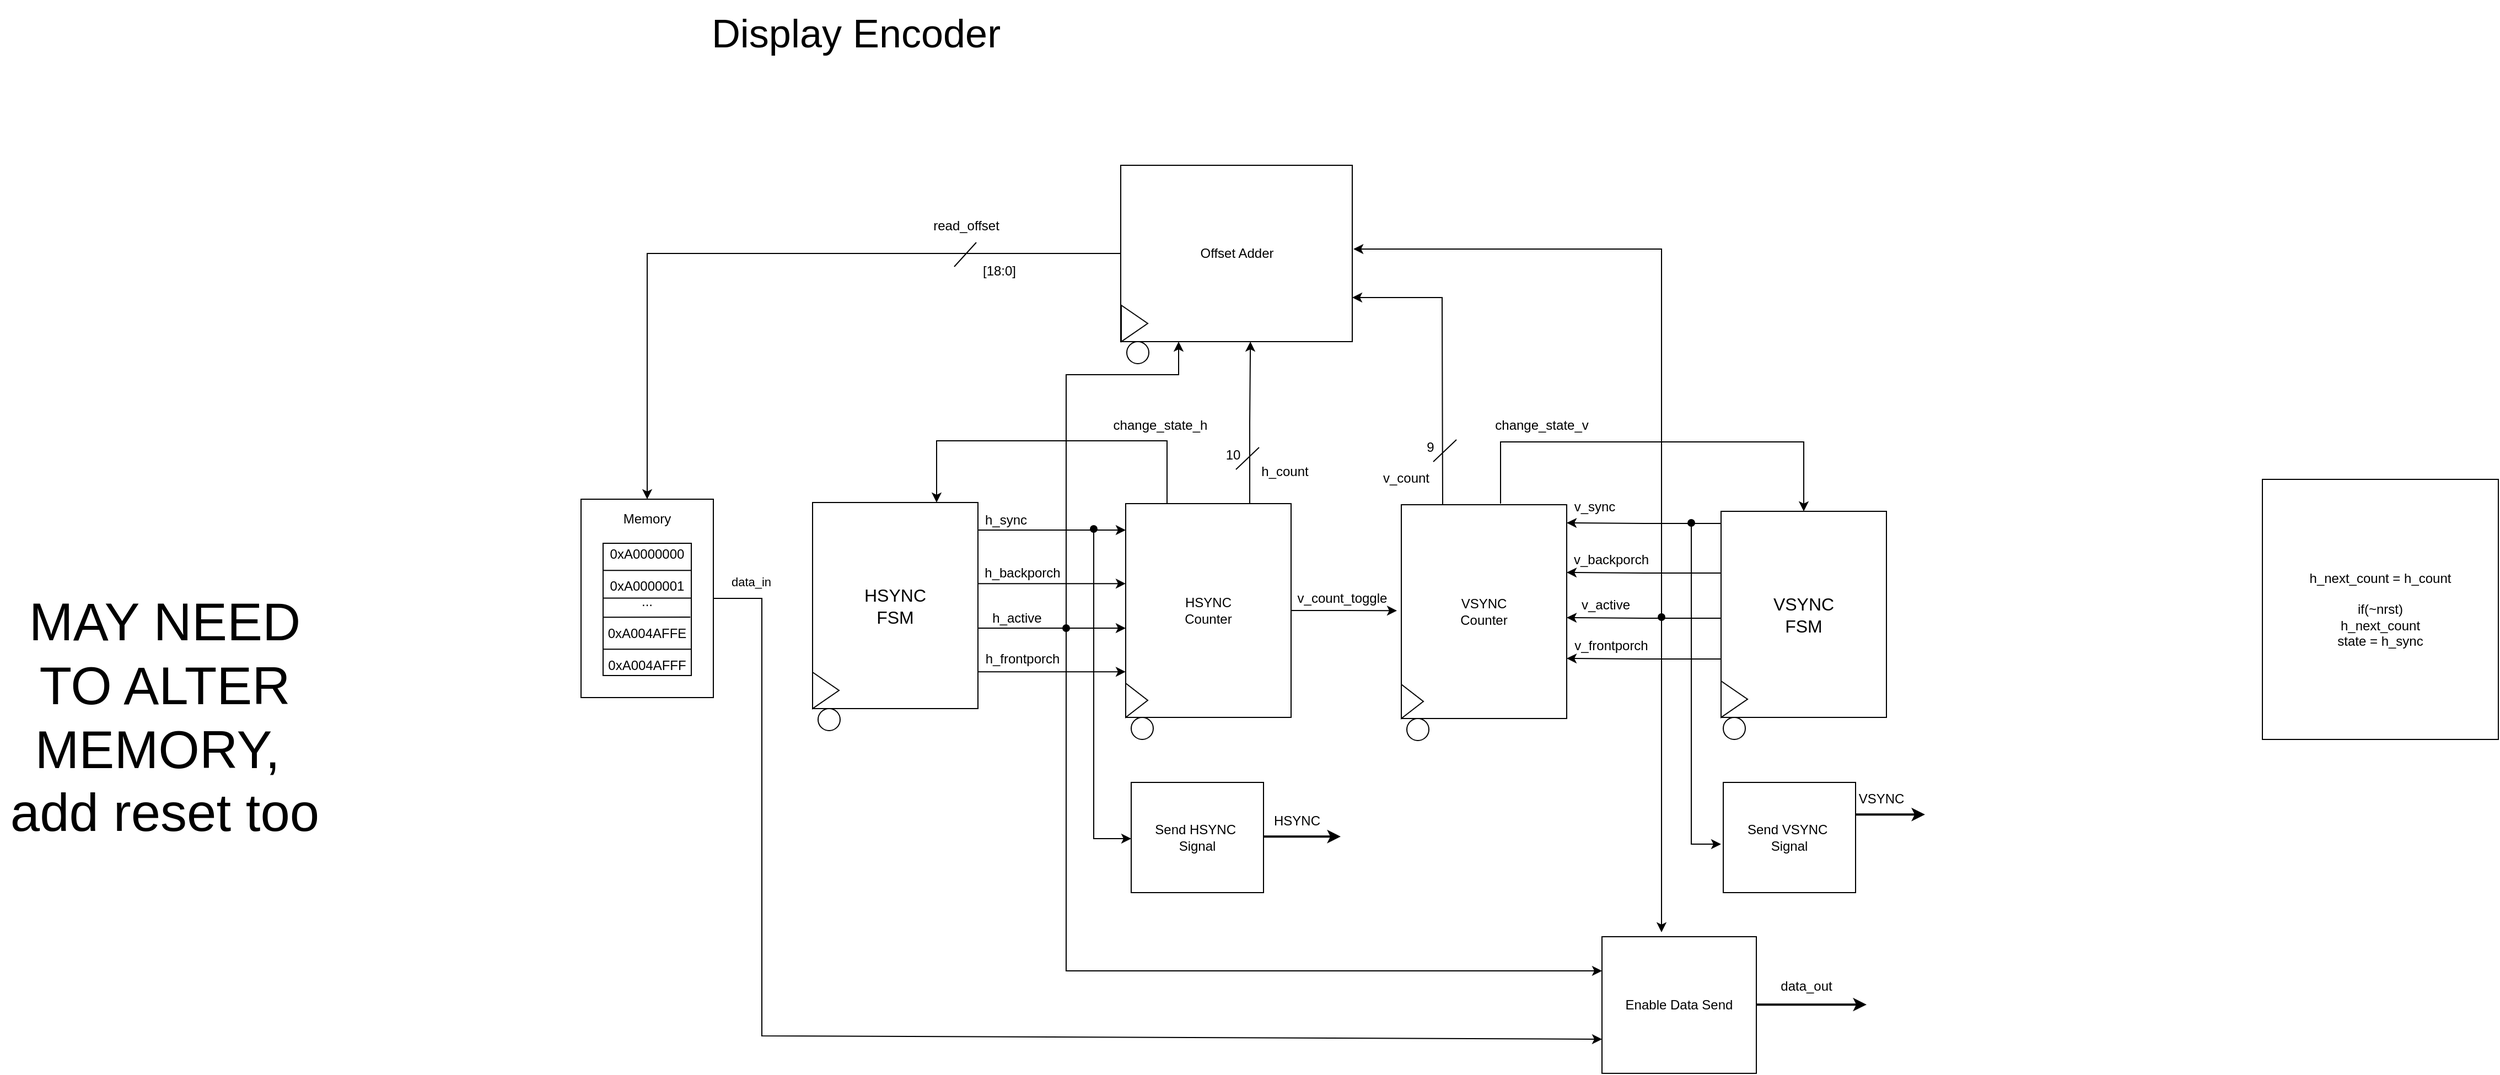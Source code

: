 <mxfile version="24.5.5" type="github">
  <diagram name="Page-1" id="yu1hhraFgdrDqdv_gLaq">
    <mxGraphModel dx="1836" dy="834" grid="0" gridSize="10" guides="0" tooltips="1" connect="1" arrows="1" fold="1" page="0" pageScale="1" pageWidth="850" pageHeight="1100" math="0" shadow="0">
      <root>
        <mxCell id="0" />
        <mxCell id="1" parent="0" />
        <mxCell id="a_h_QdSzYZ5ICD9QuQ7M-1" value="&lt;font style=&quot;font-size: 36px;&quot;&gt;Display Encoder&lt;/font&gt;" style="text;html=1;align=center;verticalAlign=middle;resizable=0;points=[];autosize=1;strokeColor=none;fillColor=none;" vertex="1" parent="1">
          <mxGeometry x="454" y="10" width="290" height="60" as="geometry" />
        </mxCell>
        <mxCell id="a_h_QdSzYZ5ICD9QuQ7M-2" style="edgeStyle=none;rounded=0;orthogonalLoop=1;jettySize=auto;html=1;exitX=1;exitY=0.5;exitDx=0;exitDy=0;entryX=0;entryY=0.75;entryDx=0;entryDy=0;" edge="1" parent="1" source="a_h_QdSzYZ5ICD9QuQ7M-4" target="a_h_QdSzYZ5ICD9QuQ7M-55">
          <mxGeometry relative="1" as="geometry">
            <mxPoint x="1524" y="890" as="targetPoint" />
            <Array as="points">
              <mxPoint x="514" y="553" />
              <mxPoint x="514" y="680" />
              <mxPoint x="514" y="890" />
              <mxPoint x="514" y="950" />
            </Array>
          </mxGeometry>
        </mxCell>
        <mxCell id="a_h_QdSzYZ5ICD9QuQ7M-3" value="data_in" style="edgeLabel;html=1;align=center;verticalAlign=middle;resizable=0;points=[];" vertex="1" connectable="0" parent="a_h_QdSzYZ5ICD9QuQ7M-2">
          <mxGeometry x="0.06" relative="1" as="geometry">
            <mxPoint x="-207" y="-413" as="offset" />
          </mxGeometry>
        </mxCell>
        <mxCell id="a_h_QdSzYZ5ICD9QuQ7M-4" value="Memory&lt;div&gt;&lt;br&gt;&lt;/div&gt;&lt;div&gt;&lt;br&gt;&lt;/div&gt;&lt;div&gt;&lt;br&gt;&lt;/div&gt;&lt;div&gt;&lt;br&gt;&lt;/div&gt;&lt;div&gt;&lt;br&gt;&lt;/div&gt;&lt;div&gt;&lt;br&gt;&lt;/div&gt;&lt;div&gt;&lt;br&gt;&lt;/div&gt;&lt;div&gt;&lt;br&gt;&lt;/div&gt;&lt;div&gt;&lt;br&gt;&lt;/div&gt;&lt;div&gt;&lt;br&gt;&lt;/div&gt;" style="whiteSpace=wrap;html=1;" vertex="1" parent="1">
          <mxGeometry x="350" y="463" width="120" height="180" as="geometry" />
        </mxCell>
        <mxCell id="a_h_QdSzYZ5ICD9QuQ7M-5" value="0xA0000000&lt;div&gt;&lt;br&gt;&lt;div&gt;0xA0000001&lt;/div&gt;&lt;div&gt;&lt;span style=&quot;background-color: initial;&quot;&gt;...&lt;/span&gt;&lt;br&gt;&lt;/div&gt;&lt;div&gt;&lt;span style=&quot;background-color: initial;&quot;&gt;&lt;br&gt;&lt;/span&gt;&lt;/div&gt;&lt;div&gt;&lt;span style=&quot;background-color: initial;&quot;&gt;0xA004AFFE&lt;/span&gt;&lt;br&gt;&lt;/div&gt;&lt;div&gt;&lt;br&gt;&lt;/div&gt;&lt;div&gt;&lt;div&gt;0xA004AFFF&lt;/div&gt;&lt;/div&gt;&lt;/div&gt;" style="whiteSpace=wrap;html=1;" vertex="1" parent="1">
          <mxGeometry x="370" y="503" width="80" height="120" as="geometry" />
        </mxCell>
        <mxCell id="a_h_QdSzYZ5ICD9QuQ7M-6" style="edgeStyle=none;rounded=0;orthogonalLoop=1;jettySize=auto;html=1;exitX=0;exitY=0.5;exitDx=0;exitDy=0;entryX=1;entryY=0.5;entryDx=0;entryDy=0;endArrow=none;endFill=0;" edge="1" parent="1">
          <mxGeometry relative="1" as="geometry">
            <mxPoint x="370" y="552.71" as="sourcePoint" />
            <mxPoint x="450" y="552.71" as="targetPoint" />
          </mxGeometry>
        </mxCell>
        <mxCell id="a_h_QdSzYZ5ICD9QuQ7M-7" style="edgeStyle=none;rounded=0;orthogonalLoop=1;jettySize=auto;html=1;exitX=0.004;exitY=0.205;exitDx=0;exitDy=0;entryX=1.001;entryY=0.205;entryDx=0;entryDy=0;endArrow=none;endFill=0;exitPerimeter=0;entryPerimeter=0;" edge="1" parent="1" source="a_h_QdSzYZ5ICD9QuQ7M-5" target="a_h_QdSzYZ5ICD9QuQ7M-5">
          <mxGeometry relative="1" as="geometry">
            <mxPoint x="370" y="533" as="sourcePoint" />
            <mxPoint x="450" y="533" as="targetPoint" />
          </mxGeometry>
        </mxCell>
        <mxCell id="a_h_QdSzYZ5ICD9QuQ7M-8" style="edgeStyle=none;rounded=0;orthogonalLoop=1;jettySize=auto;html=1;exitX=0.004;exitY=0.801;exitDx=0;exitDy=0;entryX=0.994;entryY=0.801;entryDx=0;entryDy=0;endArrow=none;endFill=0;exitPerimeter=0;entryPerimeter=0;" edge="1" parent="1" source="a_h_QdSzYZ5ICD9QuQ7M-5" target="a_h_QdSzYZ5ICD9QuQ7M-5">
          <mxGeometry relative="1" as="geometry">
            <mxPoint x="370" y="593" as="sourcePoint" />
            <mxPoint x="450" y="593" as="targetPoint" />
          </mxGeometry>
        </mxCell>
        <mxCell id="a_h_QdSzYZ5ICD9QuQ7M-9" style="edgeStyle=none;rounded=0;orthogonalLoop=1;jettySize=auto;html=1;exitX=-0.003;exitY=0.559;exitDx=0;exitDy=0;entryX=0.989;entryY=0.558;entryDx=0;entryDy=0;endArrow=none;endFill=0;exitPerimeter=0;entryPerimeter=0;" edge="1" parent="1" source="a_h_QdSzYZ5ICD9QuQ7M-5" target="a_h_QdSzYZ5ICD9QuQ7M-5">
          <mxGeometry relative="1" as="geometry">
            <mxPoint x="370" y="573" as="sourcePoint" />
            <mxPoint x="450" y="573" as="targetPoint" />
          </mxGeometry>
        </mxCell>
        <mxCell id="a_h_QdSzYZ5ICD9QuQ7M-36" style="edgeStyle=orthogonalEdgeStyle;rounded=0;orthogonalLoop=1;jettySize=auto;html=1;exitX=1;exitY=0.5;exitDx=0;exitDy=0;entryX=0;entryY=0.5;entryDx=0;entryDy=0;" edge="1" parent="1">
          <mxGeometry relative="1" as="geometry">
            <mxPoint x="844.0" y="539.57" as="targetPoint" />
            <mxPoint x="710" y="539.57" as="sourcePoint" />
          </mxGeometry>
        </mxCell>
        <mxCell id="a_h_QdSzYZ5ICD9QuQ7M-11" value="&lt;font size=&quot;3&quot;&gt;HSYNC&lt;/font&gt;&lt;div&gt;&lt;font size=&quot;3&quot;&gt;FSM&lt;/font&gt;&lt;/div&gt;" style="whiteSpace=wrap;html=1;align=center;" vertex="1" parent="1">
          <mxGeometry x="560" y="466" width="150" height="187" as="geometry" />
        </mxCell>
        <mxCell id="a_h_QdSzYZ5ICD9QuQ7M-12" value="" style="triangle;whiteSpace=wrap;html=1;" vertex="1" parent="1">
          <mxGeometry x="560" y="620" width="24" height="33" as="geometry" />
        </mxCell>
        <mxCell id="a_h_QdSzYZ5ICD9QuQ7M-13" value="" style="ellipse;whiteSpace=wrap;html=1;" vertex="1" parent="1">
          <mxGeometry x="565" y="653" width="20" height="20" as="geometry" />
        </mxCell>
        <mxCell id="a_h_QdSzYZ5ICD9QuQ7M-18" style="edgeStyle=none;rounded=0;orthogonalLoop=1;jettySize=auto;html=1;exitX=1;exitY=0.5;exitDx=0;exitDy=0;strokeWidth=2;" edge="1" parent="1">
          <mxGeometry relative="1" as="geometry">
            <mxPoint x="1039" y="769.164" as="targetPoint" />
            <mxPoint x="959" y="769.13" as="sourcePoint" />
          </mxGeometry>
        </mxCell>
        <mxCell id="a_h_QdSzYZ5ICD9QuQ7M-26" value="" style="endArrow=classic;html=1;rounded=0;entryX=0.5;entryY=0;entryDx=0;entryDy=0;exitX=0;exitY=0.5;exitDx=0;exitDy=0;" edge="1" parent="1" target="a_h_QdSzYZ5ICD9QuQ7M-4" source="a_h_QdSzYZ5ICD9QuQ7M-107">
          <mxGeometry width="50" height="50" relative="1" as="geometry">
            <mxPoint x="610" y="463" as="sourcePoint" />
            <mxPoint x="660" y="413" as="targetPoint" />
            <Array as="points">
              <mxPoint x="610" y="240" />
              <mxPoint x="410" y="240" />
              <mxPoint x="410" y="373" />
            </Array>
          </mxGeometry>
        </mxCell>
        <mxCell id="a_h_QdSzYZ5ICD9QuQ7M-27" value="read_offset" style="text;html=1;align=center;verticalAlign=middle;resizable=0;points=[];autosize=1;strokeColor=none;fillColor=none;" vertex="1" parent="1">
          <mxGeometry x="658.5" y="200" width="80" height="30" as="geometry" />
        </mxCell>
        <mxCell id="a_h_QdSzYZ5ICD9QuQ7M-28" value="" style="endArrow=none;html=1;rounded=0;" edge="1" parent="1">
          <mxGeometry width="50" height="50" relative="1" as="geometry">
            <mxPoint x="688.5" y="252" as="sourcePoint" />
            <mxPoint x="708.5" y="230" as="targetPoint" />
          </mxGeometry>
        </mxCell>
        <mxCell id="a_h_QdSzYZ5ICD9QuQ7M-29" value="[18:0]" style="text;html=1;align=center;verticalAlign=middle;resizable=0;points=[];autosize=1;strokeColor=none;fillColor=none;" vertex="1" parent="1">
          <mxGeometry x="703.5" y="241" width="50" height="30" as="geometry" />
        </mxCell>
        <mxCell id="a_h_QdSzYZ5ICD9QuQ7M-34" value="&lt;font style=&quot;font-size: 48px;&quot;&gt;MAY NEED&lt;/font&gt;&lt;div&gt;&lt;font style=&quot;font-size: 48px;&quot;&gt;TO ALTER&lt;/font&gt;&lt;/div&gt;&lt;div&gt;&lt;font style=&quot;font-size: 48px;&quot;&gt;MEMORY,&amp;nbsp;&lt;/font&gt;&lt;/div&gt;&lt;div&gt;&lt;font style=&quot;font-size: 48px;&quot;&gt;add reset too&lt;/font&gt;&lt;/div&gt;" style="text;html=1;align=center;verticalAlign=middle;resizable=0;points=[];autosize=1;strokeColor=none;fillColor=none;" vertex="1" parent="1">
          <mxGeometry x="-177" y="540" width="298" height="242" as="geometry" />
        </mxCell>
        <mxCell id="a_h_QdSzYZ5ICD9QuQ7M-51" style="edgeStyle=orthogonalEdgeStyle;rounded=0;orthogonalLoop=1;jettySize=auto;html=1;exitX=0.25;exitY=0;exitDx=0;exitDy=0;entryX=0.75;entryY=0;entryDx=0;entryDy=0;" edge="1" parent="1" source="a_h_QdSzYZ5ICD9QuQ7M-38" target="a_h_QdSzYZ5ICD9QuQ7M-11">
          <mxGeometry relative="1" as="geometry">
            <Array as="points">
              <mxPoint x="882" y="410" />
              <mxPoint x="673" y="410" />
            </Array>
          </mxGeometry>
        </mxCell>
        <mxCell id="a_h_QdSzYZ5ICD9QuQ7M-109" style="edgeStyle=orthogonalEdgeStyle;rounded=0;orthogonalLoop=1;jettySize=auto;html=1;exitX=1;exitY=0.5;exitDx=0;exitDy=0;" edge="1" parent="1" source="a_h_QdSzYZ5ICD9QuQ7M-38">
          <mxGeometry relative="1" as="geometry">
            <mxPoint x="1090.0" y="564.123" as="targetPoint" />
          </mxGeometry>
        </mxCell>
        <mxCell id="a_h_QdSzYZ5ICD9QuQ7M-113" style="edgeStyle=orthogonalEdgeStyle;rounded=0;orthogonalLoop=1;jettySize=auto;html=1;exitX=0.75;exitY=0;exitDx=0;exitDy=0;entryX=0.56;entryY=1;entryDx=0;entryDy=0;entryPerimeter=0;" edge="1" parent="1" source="a_h_QdSzYZ5ICD9QuQ7M-38" target="a_h_QdSzYZ5ICD9QuQ7M-107">
          <mxGeometry relative="1" as="geometry">
            <mxPoint x="956.636" y="340.0" as="targetPoint" />
          </mxGeometry>
        </mxCell>
        <mxCell id="a_h_QdSzYZ5ICD9QuQ7M-38" value="HSYNC&lt;div&gt;&lt;span style=&quot;background-color: initial;&quot;&gt;Counter&lt;/span&gt;&lt;br&gt;&lt;/div&gt;" style="whiteSpace=wrap;html=1;" vertex="1" parent="1">
          <mxGeometry x="844" y="467" width="150" height="194" as="geometry" />
        </mxCell>
        <mxCell id="a_h_QdSzYZ5ICD9QuQ7M-40" value="change_state_h" style="text;html=1;align=center;verticalAlign=middle;resizable=0;points=[];autosize=1;strokeColor=none;fillColor=none;" vertex="1" parent="1">
          <mxGeometry x="820" y="381" width="110" height="30" as="geometry" />
        </mxCell>
        <mxCell id="a_h_QdSzYZ5ICD9QuQ7M-41" style="edgeStyle=orthogonalEdgeStyle;rounded=0;orthogonalLoop=1;jettySize=auto;html=1;exitX=1;exitY=0.5;exitDx=0;exitDy=0;entryX=0;entryY=0.5;entryDx=0;entryDy=0;" edge="1" parent="1">
          <mxGeometry relative="1" as="geometry">
            <mxPoint x="844" y="619.57" as="targetPoint" />
            <mxPoint x="710" y="619.57" as="sourcePoint" />
          </mxGeometry>
        </mxCell>
        <mxCell id="a_h_QdSzYZ5ICD9QuQ7M-42" style="edgeStyle=orthogonalEdgeStyle;rounded=0;orthogonalLoop=1;jettySize=auto;html=1;exitX=1;exitY=0.5;exitDx=0;exitDy=0;entryX=0;entryY=0.5;entryDx=0;entryDy=0;" edge="1" parent="1">
          <mxGeometry relative="1" as="geometry">
            <mxPoint x="844" y="580" as="targetPoint" />
            <mxPoint x="710" y="580" as="sourcePoint" />
          </mxGeometry>
        </mxCell>
        <mxCell id="a_h_QdSzYZ5ICD9QuQ7M-43" style="edgeStyle=orthogonalEdgeStyle;rounded=0;orthogonalLoop=1;jettySize=auto;html=1;exitX=1;exitY=0.5;exitDx=0;exitDy=0;entryX=0;entryY=0.5;entryDx=0;entryDy=0;" edge="1" parent="1">
          <mxGeometry relative="1" as="geometry">
            <mxPoint x="844" y="491" as="targetPoint" />
            <mxPoint x="710" y="491" as="sourcePoint" />
          </mxGeometry>
        </mxCell>
        <mxCell id="a_h_QdSzYZ5ICD9QuQ7M-44" value="h_sync" style="text;html=1;align=center;verticalAlign=middle;resizable=0;points=[];autosize=1;strokeColor=none;fillColor=none;" vertex="1" parent="1">
          <mxGeometry x="705" y="467" width="60" height="30" as="geometry" />
        </mxCell>
        <mxCell id="a_h_QdSzYZ5ICD9QuQ7M-46" value="h_backporch" style="text;html=1;align=center;verticalAlign=middle;resizable=0;points=[];autosize=1;strokeColor=none;fillColor=none;" vertex="1" parent="1">
          <mxGeometry x="705" y="515" width="90" height="30" as="geometry" />
        </mxCell>
        <mxCell id="a_h_QdSzYZ5ICD9QuQ7M-47" value="&lt;div&gt;&lt;br&gt;&lt;/div&gt;&lt;div&gt;h_&lt;span style=&quot;background-color: initial;&quot;&gt;active&lt;/span&gt;&lt;/div&gt;" style="text;html=1;align=center;verticalAlign=middle;resizable=0;points=[];autosize=1;strokeColor=none;fillColor=none;" vertex="1" parent="1">
          <mxGeometry x="710" y="543" width="70" height="40" as="geometry" />
        </mxCell>
        <mxCell id="a_h_QdSzYZ5ICD9QuQ7M-49" value="h_frontporch" style="text;html=1;align=center;verticalAlign=middle;resizable=0;points=[];autosize=1;strokeColor=none;fillColor=none;" vertex="1" parent="1">
          <mxGeometry x="705" y="593" width="90" height="30" as="geometry" />
        </mxCell>
        <mxCell id="a_h_QdSzYZ5ICD9QuQ7M-21" value="" style="triangle;whiteSpace=wrap;html=1;" vertex="1" parent="1">
          <mxGeometry x="844" y="630" width="20" height="31" as="geometry" />
        </mxCell>
        <mxCell id="a_h_QdSzYZ5ICD9QuQ7M-22" value="" style="ellipse;whiteSpace=wrap;html=1;" vertex="1" parent="1">
          <mxGeometry x="849" y="661" width="20" height="20" as="geometry" />
        </mxCell>
        <mxCell id="a_h_QdSzYZ5ICD9QuQ7M-52" value="HSYNC" style="text;html=1;align=center;verticalAlign=middle;resizable=0;points=[];autosize=1;strokeColor=none;fillColor=none;" vertex="1" parent="1">
          <mxGeometry x="964" y="740" width="70" height="30" as="geometry" />
        </mxCell>
        <mxCell id="a_h_QdSzYZ5ICD9QuQ7M-55" value="Enable Data Send" style="whiteSpace=wrap;html=1;" vertex="1" parent="1">
          <mxGeometry x="1276" y="860" width="140" height="124" as="geometry" />
        </mxCell>
        <mxCell id="a_h_QdSzYZ5ICD9QuQ7M-56" value="" style="edgeStyle=none;orthogonalLoop=1;jettySize=auto;html=1;rounded=0;strokeWidth=2;" edge="1" parent="1">
          <mxGeometry width="100" relative="1" as="geometry">
            <mxPoint x="1416" y="921.57" as="sourcePoint" />
            <mxPoint x="1516" y="921.57" as="targetPoint" />
            <Array as="points" />
          </mxGeometry>
        </mxCell>
        <mxCell id="a_h_QdSzYZ5ICD9QuQ7M-57" value="data_out" style="text;html=1;align=center;verticalAlign=middle;resizable=0;points=[];autosize=1;strokeColor=none;fillColor=none;" vertex="1" parent="1">
          <mxGeometry x="1426" y="890" width="70" height="30" as="geometry" />
        </mxCell>
        <mxCell id="a_h_QdSzYZ5ICD9QuQ7M-58" value="" style="edgeStyle=none;orthogonalLoop=1;jettySize=auto;html=1;rounded=0;startArrow=oval;startFill=1;entryX=0;entryY=0.5;entryDx=0;entryDy=0;" edge="1" parent="1">
          <mxGeometry width="100" relative="1" as="geometry">
            <mxPoint x="815" y="490" as="sourcePoint" />
            <mxPoint x="849" y="771.0" as="targetPoint" />
            <Array as="points">
              <mxPoint x="815" y="771" />
            </Array>
          </mxGeometry>
        </mxCell>
        <mxCell id="a_h_QdSzYZ5ICD9QuQ7M-59" value="Send HSYNC&amp;nbsp;&lt;div&gt;Signal&lt;/div&gt;" style="whiteSpace=wrap;html=1;" vertex="1" parent="1">
          <mxGeometry x="849" y="720" width="120" height="100" as="geometry" />
        </mxCell>
        <mxCell id="a_h_QdSzYZ5ICD9QuQ7M-73" value="&lt;font size=&quot;3&quot;&gt;VSYNC&lt;/font&gt;&lt;div&gt;&lt;font size=&quot;3&quot;&gt;FSM&lt;/font&gt;&lt;/div&gt;" style="whiteSpace=wrap;html=1;align=center;" vertex="1" parent="1">
          <mxGeometry x="1384" y="474" width="150" height="187" as="geometry" />
        </mxCell>
        <mxCell id="a_h_QdSzYZ5ICD9QuQ7M-74" value="" style="triangle;whiteSpace=wrap;html=1;" vertex="1" parent="1">
          <mxGeometry x="1384" y="628" width="24" height="33" as="geometry" />
        </mxCell>
        <mxCell id="a_h_QdSzYZ5ICD9QuQ7M-75" value="" style="ellipse;whiteSpace=wrap;html=1;" vertex="1" parent="1">
          <mxGeometry x="1386" y="661" width="20" height="20" as="geometry" />
        </mxCell>
        <mxCell id="a_h_QdSzYZ5ICD9QuQ7M-77" style="edgeStyle=orthogonalEdgeStyle;rounded=0;orthogonalLoop=1;jettySize=auto;html=1;exitX=1;exitY=0.5;exitDx=0;exitDy=0;startArrow=classic;startFill=1;endArrow=none;endFill=0;" edge="1" parent="1">
          <mxGeometry relative="1" as="geometry">
            <mxPoint x="1384" y="571" as="targetPoint" />
            <mxPoint x="1244" y="570.5" as="sourcePoint" />
          </mxGeometry>
        </mxCell>
        <mxCell id="a_h_QdSzYZ5ICD9QuQ7M-79" value="v_sync" style="text;html=1;align=center;verticalAlign=middle;resizable=0;points=[];autosize=1;strokeColor=none;fillColor=none;" vertex="1" parent="1">
          <mxGeometry x="1239" y="454.5" width="60" height="30" as="geometry" />
        </mxCell>
        <mxCell id="a_h_QdSzYZ5ICD9QuQ7M-80" value="v_backporch" style="text;html=1;align=center;verticalAlign=middle;resizable=0;points=[];autosize=1;strokeColor=none;fillColor=none;" vertex="1" parent="1">
          <mxGeometry x="1239" y="502.5" width="90" height="30" as="geometry" />
        </mxCell>
        <mxCell id="a_h_QdSzYZ5ICD9QuQ7M-81" value="&lt;div&gt;&lt;br&gt;&lt;/div&gt;&lt;div&gt;v_&lt;span style=&quot;background-color: initial;&quot;&gt;active&lt;/span&gt;&lt;/div&gt;" style="text;html=1;align=center;verticalAlign=middle;resizable=0;points=[];autosize=1;strokeColor=none;fillColor=none;" vertex="1" parent="1">
          <mxGeometry x="1244" y="530.5" width="70" height="40" as="geometry" />
        </mxCell>
        <mxCell id="a_h_QdSzYZ5ICD9QuQ7M-82" value="v_frontporch" style="text;html=1;align=center;verticalAlign=middle;resizable=0;points=[];autosize=1;strokeColor=none;fillColor=none;" vertex="1" parent="1">
          <mxGeometry x="1239" y="580.5" width="90" height="30" as="geometry" />
        </mxCell>
        <mxCell id="a_h_QdSzYZ5ICD9QuQ7M-83" value="VSYNC&lt;div&gt;&lt;span style=&quot;background-color: initial;&quot;&gt;Counter&lt;/span&gt;&lt;br&gt;&lt;/div&gt;" style="whiteSpace=wrap;html=1;" vertex="1" parent="1">
          <mxGeometry x="1094" y="468" width="150" height="194" as="geometry" />
        </mxCell>
        <mxCell id="a_h_QdSzYZ5ICD9QuQ7M-84" value="" style="triangle;whiteSpace=wrap;html=1;" vertex="1" parent="1">
          <mxGeometry x="1094" y="631" width="20" height="31" as="geometry" />
        </mxCell>
        <mxCell id="a_h_QdSzYZ5ICD9QuQ7M-85" value="" style="ellipse;whiteSpace=wrap;html=1;" vertex="1" parent="1">
          <mxGeometry x="1099" y="662" width="20" height="20" as="geometry" />
        </mxCell>
        <mxCell id="a_h_QdSzYZ5ICD9QuQ7M-87" value="v_count_toggle" style="text;html=1;align=center;verticalAlign=middle;resizable=0;points=[];autosize=1;strokeColor=none;fillColor=none;" vertex="1" parent="1">
          <mxGeometry x="990" y="540" width="99" height="26" as="geometry" />
        </mxCell>
        <mxCell id="a_h_QdSzYZ5ICD9QuQ7M-88" value="" style="edgeStyle=none;orthogonalLoop=1;jettySize=auto;html=1;rounded=0;startArrow=oval;startFill=1;entryX=0;entryY=0.5;entryDx=0;entryDy=0;" edge="1" parent="1">
          <mxGeometry width="100" relative="1" as="geometry">
            <mxPoint x="1357" y="484.5" as="sourcePoint" />
            <mxPoint x="1384" y="776" as="targetPoint" />
            <Array as="points">
              <mxPoint x="1357" y="776" />
            </Array>
          </mxGeometry>
        </mxCell>
        <mxCell id="a_h_QdSzYZ5ICD9QuQ7M-89" style="edgeStyle=none;rounded=0;orthogonalLoop=1;jettySize=auto;html=1;exitX=1;exitY=0.5;exitDx=0;exitDy=0;strokeWidth=2;" edge="1" parent="1">
          <mxGeometry relative="1" as="geometry">
            <mxPoint x="1569" y="749.164" as="targetPoint" />
            <mxPoint x="1489" y="749.13" as="sourcePoint" />
          </mxGeometry>
        </mxCell>
        <mxCell id="a_h_QdSzYZ5ICD9QuQ7M-90" value="VSYNC" style="text;html=1;align=center;verticalAlign=middle;resizable=0;points=[];autosize=1;strokeColor=none;fillColor=none;" vertex="1" parent="1">
          <mxGeometry x="1499" y="720" width="60" height="30" as="geometry" />
        </mxCell>
        <mxCell id="a_h_QdSzYZ5ICD9QuQ7M-91" value="Send VSYNC&amp;nbsp;&lt;div&gt;Signal&lt;/div&gt;" style="whiteSpace=wrap;html=1;" vertex="1" parent="1">
          <mxGeometry x="1386" y="720" width="120" height="100" as="geometry" />
        </mxCell>
        <mxCell id="a_h_QdSzYZ5ICD9QuQ7M-98" value="" style="edgeStyle=none;orthogonalLoop=1;jettySize=auto;html=1;rounded=0;startArrow=oval;startFill=1;entryX=0;entryY=0.25;entryDx=0;entryDy=0;" edge="1" parent="1" target="a_h_QdSzYZ5ICD9QuQ7M-55">
          <mxGeometry width="100" relative="1" as="geometry">
            <mxPoint x="790" y="580" as="sourcePoint" />
            <mxPoint x="829" y="860" as="targetPoint" />
            <Array as="points">
              <mxPoint x="790" y="891" />
            </Array>
          </mxGeometry>
        </mxCell>
        <mxCell id="a_h_QdSzYZ5ICD9QuQ7M-99" style="edgeStyle=orthogonalEdgeStyle;rounded=0;orthogonalLoop=1;jettySize=auto;html=1;exitX=0.5;exitY=0;exitDx=0;exitDy=0;entryX=0.75;entryY=0;entryDx=0;entryDy=0;startArrow=classic;startFill=1;endArrow=none;endFill=0;" edge="1" parent="1" source="a_h_QdSzYZ5ICD9QuQ7M-73">
          <mxGeometry relative="1" as="geometry">
            <mxPoint x="1393" y="468" as="sourcePoint" />
            <mxPoint x="1184" y="467" as="targetPoint" />
            <Array as="points">
              <mxPoint x="1459" y="411" />
              <mxPoint x="1184" y="411" />
            </Array>
          </mxGeometry>
        </mxCell>
        <mxCell id="a_h_QdSzYZ5ICD9QuQ7M-100" value="change_state_v" style="text;html=1;align=center;verticalAlign=middle;resizable=0;points=[];autosize=1;strokeColor=none;fillColor=none;" vertex="1" parent="1">
          <mxGeometry x="1166" y="381" width="110" height="30" as="geometry" />
        </mxCell>
        <mxCell id="a_h_QdSzYZ5ICD9QuQ7M-103" style="edgeStyle=orthogonalEdgeStyle;rounded=0;orthogonalLoop=1;jettySize=auto;html=1;exitX=1;exitY=0.5;exitDx=0;exitDy=0;startArrow=classic;startFill=1;endArrow=none;endFill=0;" edge="1" parent="1">
          <mxGeometry relative="1" as="geometry">
            <mxPoint x="1384" y="608" as="targetPoint" />
            <mxPoint x="1244" y="607.5" as="sourcePoint" />
          </mxGeometry>
        </mxCell>
        <mxCell id="a_h_QdSzYZ5ICD9QuQ7M-104" style="edgeStyle=orthogonalEdgeStyle;rounded=0;orthogonalLoop=1;jettySize=auto;html=1;exitX=1;exitY=0.5;exitDx=0;exitDy=0;startArrow=classic;startFill=1;endArrow=none;endFill=0;" edge="1" parent="1">
          <mxGeometry relative="1" as="geometry">
            <mxPoint x="1384" y="529.99" as="targetPoint" />
            <mxPoint x="1244" y="529.49" as="sourcePoint" />
          </mxGeometry>
        </mxCell>
        <mxCell id="a_h_QdSzYZ5ICD9QuQ7M-105" style="edgeStyle=orthogonalEdgeStyle;rounded=0;orthogonalLoop=1;jettySize=auto;html=1;exitX=1;exitY=0.5;exitDx=0;exitDy=0;startArrow=classic;startFill=1;endArrow=none;endFill=0;" edge="1" parent="1">
          <mxGeometry relative="1" as="geometry">
            <mxPoint x="1384" y="485" as="targetPoint" />
            <mxPoint x="1244" y="484.5" as="sourcePoint" />
          </mxGeometry>
        </mxCell>
        <mxCell id="a_h_QdSzYZ5ICD9QuQ7M-106" value="" style="edgeStyle=none;orthogonalLoop=1;jettySize=auto;html=1;rounded=0;startArrow=oval;startFill=1;" edge="1" parent="1">
          <mxGeometry width="100" relative="1" as="geometry">
            <mxPoint x="1330" y="570" as="sourcePoint" />
            <mxPoint x="1330" y="856" as="targetPoint" />
            <Array as="points" />
          </mxGeometry>
        </mxCell>
        <mxCell id="a_h_QdSzYZ5ICD9QuQ7M-107" value="Offset Adder" style="whiteSpace=wrap;html=1;" vertex="1" parent="1">
          <mxGeometry x="839.5" y="160" width="210" height="160" as="geometry" />
        </mxCell>
        <mxCell id="a_h_QdSzYZ5ICD9QuQ7M-111" value="" style="edgeStyle=none;orthogonalLoop=1;jettySize=auto;html=1;rounded=0;entryX=0.25;entryY=1;entryDx=0;entryDy=0;" edge="1" parent="1" target="a_h_QdSzYZ5ICD9QuQ7M-107">
          <mxGeometry width="100" relative="1" as="geometry">
            <mxPoint x="790" y="580" as="sourcePoint" />
            <mxPoint x="790" y="360" as="targetPoint" />
            <Array as="points">
              <mxPoint x="790" y="350" />
              <mxPoint x="892" y="350" />
            </Array>
          </mxGeometry>
        </mxCell>
        <mxCell id="a_h_QdSzYZ5ICD9QuQ7M-114" value="h_count" style="text;html=1;align=center;verticalAlign=middle;resizable=0;points=[];autosize=1;strokeColor=none;fillColor=none;" vertex="1" parent="1">
          <mxGeometry x="953" y="423" width="70" height="30" as="geometry" />
        </mxCell>
        <mxCell id="a_h_QdSzYZ5ICD9QuQ7M-115" value="" style="edgeStyle=none;orthogonalLoop=1;jettySize=auto;html=1;rounded=0;exitX=0.25;exitY=0;exitDx=0;exitDy=0;entryX=1;entryY=0.75;entryDx=0;entryDy=0;" edge="1" parent="1" source="a_h_QdSzYZ5ICD9QuQ7M-83" target="a_h_QdSzYZ5ICD9QuQ7M-107">
          <mxGeometry width="100" relative="1" as="geometry">
            <mxPoint x="1100" y="320" as="sourcePoint" />
            <mxPoint x="1200" y="320" as="targetPoint" />
            <Array as="points">
              <mxPoint x="1131" y="280" />
            </Array>
          </mxGeometry>
        </mxCell>
        <mxCell id="a_h_QdSzYZ5ICD9QuQ7M-116" value="v_count" style="text;html=1;align=center;verticalAlign=middle;resizable=0;points=[];autosize=1;strokeColor=none;fillColor=none;" vertex="1" parent="1">
          <mxGeometry x="1063" y="429" width="70" height="30" as="geometry" />
        </mxCell>
        <mxCell id="a_h_QdSzYZ5ICD9QuQ7M-117" value="" style="edgeStyle=none;orthogonalLoop=1;jettySize=auto;html=1;rounded=0;entryX=1.005;entryY=0.475;entryDx=0;entryDy=0;entryPerimeter=0;" edge="1" parent="1" target="a_h_QdSzYZ5ICD9QuQ7M-107">
          <mxGeometry width="100" relative="1" as="geometry">
            <mxPoint x="1330" y="570" as="sourcePoint" />
            <mxPoint x="1330" y="330" as="targetPoint" />
            <Array as="points">
              <mxPoint x="1330" y="236" />
            </Array>
          </mxGeometry>
        </mxCell>
        <mxCell id="a_h_QdSzYZ5ICD9QuQ7M-120" value="" style="triangle;whiteSpace=wrap;html=1;" vertex="1" parent="1">
          <mxGeometry x="840" y="287" width="24" height="33" as="geometry" />
        </mxCell>
        <mxCell id="a_h_QdSzYZ5ICD9QuQ7M-121" value="" style="ellipse;whiteSpace=wrap;html=1;" vertex="1" parent="1">
          <mxGeometry x="845" y="320" width="20" height="20" as="geometry" />
        </mxCell>
        <mxCell id="a_h_QdSzYZ5ICD9QuQ7M-122" value="h_next_count = h_count&lt;div&gt;&lt;br&gt;&lt;/div&gt;&lt;div&gt;if(~nrst)&lt;/div&gt;&lt;div&gt;h_next_count&lt;br&gt;&lt;/div&gt;&lt;div&gt;state = h_sync&lt;/div&gt;" style="whiteSpace=wrap;html=1;" vertex="1" parent="1">
          <mxGeometry x="1875" y="445" width="214" height="236" as="geometry" />
        </mxCell>
        <mxCell id="a_h_QdSzYZ5ICD9QuQ7M-123" value="" style="endArrow=none;html=1;rounded=0;" edge="1" parent="1">
          <mxGeometry width="50" height="50" relative="1" as="geometry">
            <mxPoint x="944" y="436" as="sourcePoint" />
            <mxPoint x="965" y="416" as="targetPoint" />
          </mxGeometry>
        </mxCell>
        <mxCell id="a_h_QdSzYZ5ICD9QuQ7M-124" value="10" style="text;html=1;align=center;verticalAlign=middle;resizable=0;points=[];autosize=1;strokeColor=none;fillColor=none;" vertex="1" parent="1">
          <mxGeometry x="925" y="410" width="31" height="26" as="geometry" />
        </mxCell>
        <mxCell id="a_h_QdSzYZ5ICD9QuQ7M-125" value="" style="endArrow=none;html=1;rounded=0;" edge="1" parent="1">
          <mxGeometry width="50" height="50" relative="1" as="geometry">
            <mxPoint x="1123" y="429" as="sourcePoint" />
            <mxPoint x="1144" y="409" as="targetPoint" />
          </mxGeometry>
        </mxCell>
        <mxCell id="a_h_QdSzYZ5ICD9QuQ7M-126" value="9" style="text;html=1;align=center;verticalAlign=middle;resizable=0;points=[];autosize=1;strokeColor=none;fillColor=none;" vertex="1" parent="1">
          <mxGeometry x="1107" y="403" width="25" height="26" as="geometry" />
        </mxCell>
      </root>
    </mxGraphModel>
  </diagram>
</mxfile>
